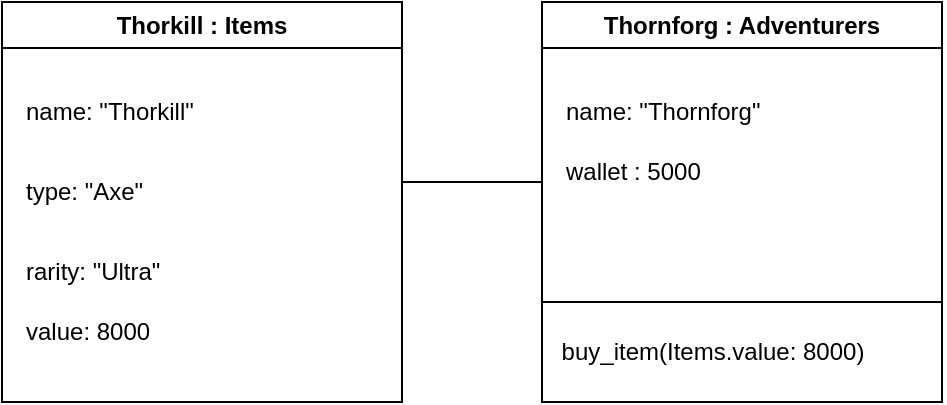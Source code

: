 <mxfile version="21.1.2" type="github">
  <diagram name="Page-1" id="aezEo4hsik3KxM54tqyB">
    <mxGraphModel dx="956" dy="535" grid="1" gridSize="10" guides="1" tooltips="1" connect="1" arrows="1" fold="1" page="1" pageScale="1" pageWidth="1654" pageHeight="1169" math="0" shadow="0">
      <root>
        <mxCell id="0" />
        <mxCell id="1" parent="0" />
        <mxCell id="TNsoEPm8zkOhASjRyVfg-1" value="Thorkill : Items" style="swimlane;whiteSpace=wrap;html=1;" vertex="1" parent="1">
          <mxGeometry x="290" y="270" width="200" height="200" as="geometry" />
        </mxCell>
        <mxCell id="TNsoEPm8zkOhASjRyVfg-3" value="name: &quot;Thorkill&quot;" style="text;html=1;align=left;verticalAlign=middle;resizable=0;points=[];autosize=1;strokeColor=none;fillColor=none;" vertex="1" parent="TNsoEPm8zkOhASjRyVfg-1">
          <mxGeometry x="10" y="40" width="110" height="30" as="geometry" />
        </mxCell>
        <mxCell id="TNsoEPm8zkOhASjRyVfg-6" value="type: &quot;Axe&quot;" style="text;html=1;align=left;verticalAlign=middle;resizable=0;points=[];autosize=1;strokeColor=none;fillColor=none;" vertex="1" parent="TNsoEPm8zkOhASjRyVfg-1">
          <mxGeometry x="10" y="80" width="80" height="30" as="geometry" />
        </mxCell>
        <mxCell id="TNsoEPm8zkOhASjRyVfg-7" value="rarity: &quot;Ultra&quot;" style="text;html=1;align=left;verticalAlign=middle;resizable=0;points=[];autosize=1;strokeColor=none;fillColor=none;" vertex="1" parent="TNsoEPm8zkOhASjRyVfg-1">
          <mxGeometry x="10" y="120" width="90" height="30" as="geometry" />
        </mxCell>
        <mxCell id="TNsoEPm8zkOhASjRyVfg-8" value="value: 8000" style="text;html=1;align=left;verticalAlign=middle;resizable=0;points=[];autosize=1;strokeColor=none;fillColor=none;" vertex="1" parent="TNsoEPm8zkOhASjRyVfg-1">
          <mxGeometry x="10" y="150" width="90" height="30" as="geometry" />
        </mxCell>
        <mxCell id="TNsoEPm8zkOhASjRyVfg-2" value="Thornforg : Adventurers" style="swimlane;whiteSpace=wrap;html=1;" vertex="1" parent="1">
          <mxGeometry x="560" y="270" width="200" height="200" as="geometry" />
        </mxCell>
        <mxCell id="TNsoEPm8zkOhASjRyVfg-9" value="name: &quot;Thornforg&quot;" style="text;html=1;align=left;verticalAlign=middle;resizable=0;points=[];autosize=1;strokeColor=none;fillColor=none;" vertex="1" parent="TNsoEPm8zkOhASjRyVfg-2">
          <mxGeometry x="10" y="40" width="120" height="30" as="geometry" />
        </mxCell>
        <mxCell id="TNsoEPm8zkOhASjRyVfg-10" value="wallet : 5000" style="text;html=1;align=left;verticalAlign=middle;resizable=0;points=[];autosize=1;strokeColor=none;fillColor=none;" vertex="1" parent="TNsoEPm8zkOhASjRyVfg-2">
          <mxGeometry x="10" y="70" width="90" height="30" as="geometry" />
        </mxCell>
        <mxCell id="TNsoEPm8zkOhASjRyVfg-12" value="buy_item(Items.value: 8000)" style="text;html=1;align=center;verticalAlign=middle;resizable=0;points=[];autosize=1;strokeColor=none;fillColor=none;" vertex="1" parent="TNsoEPm8zkOhASjRyVfg-2">
          <mxGeometry y="160" width="170" height="30" as="geometry" />
        </mxCell>
        <mxCell id="TNsoEPm8zkOhASjRyVfg-11" value="" style="endArrow=none;html=1;rounded=0;exitX=0;exitY=0.75;exitDx=0;exitDy=0;entryX=1;entryY=0.75;entryDx=0;entryDy=0;" edge="1" parent="1" source="TNsoEPm8zkOhASjRyVfg-2" target="TNsoEPm8zkOhASjRyVfg-2">
          <mxGeometry width="50" height="50" relative="1" as="geometry">
            <mxPoint x="700" y="440" as="sourcePoint" />
            <mxPoint x="750" y="390" as="targetPoint" />
          </mxGeometry>
        </mxCell>
        <mxCell id="TNsoEPm8zkOhASjRyVfg-13" value="" style="endArrow=none;html=1;rounded=0;" edge="1" parent="1">
          <mxGeometry width="50" height="50" relative="1" as="geometry">
            <mxPoint x="490" y="360" as="sourcePoint" />
            <mxPoint x="560" y="360" as="targetPoint" />
          </mxGeometry>
        </mxCell>
      </root>
    </mxGraphModel>
  </diagram>
</mxfile>
